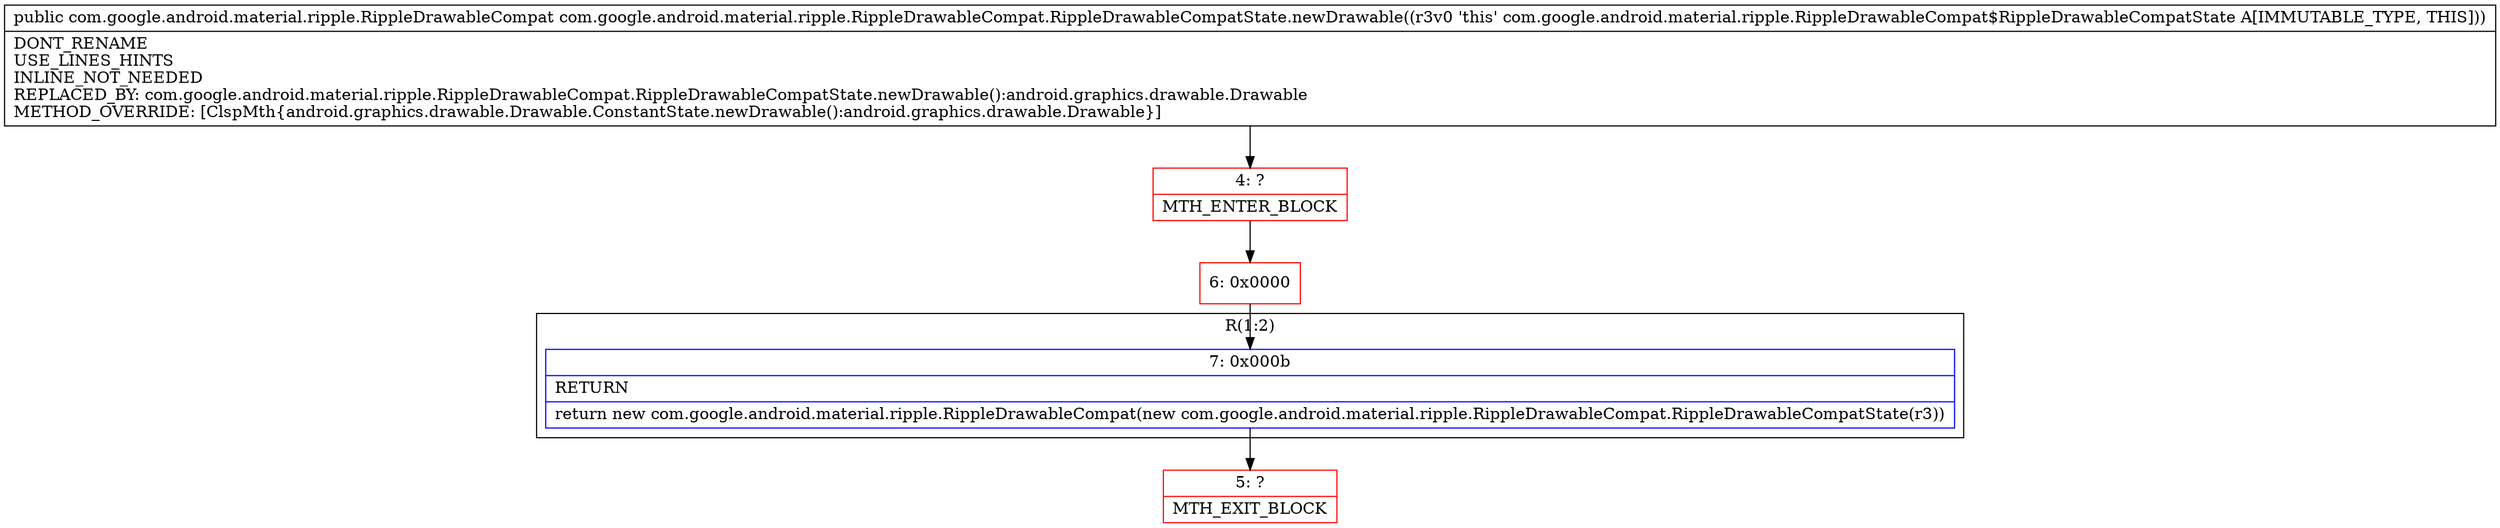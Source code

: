 digraph "CFG forcom.google.android.material.ripple.RippleDrawableCompat.RippleDrawableCompatState.newDrawable()Lcom\/google\/android\/material\/ripple\/RippleDrawableCompat;" {
subgraph cluster_Region_649381563 {
label = "R(1:2)";
node [shape=record,color=blue];
Node_7 [shape=record,label="{7\:\ 0x000b|RETURN\l|return new com.google.android.material.ripple.RippleDrawableCompat(new com.google.android.material.ripple.RippleDrawableCompat.RippleDrawableCompatState(r3))\l}"];
}
Node_4 [shape=record,color=red,label="{4\:\ ?|MTH_ENTER_BLOCK\l}"];
Node_6 [shape=record,color=red,label="{6\:\ 0x0000}"];
Node_5 [shape=record,color=red,label="{5\:\ ?|MTH_EXIT_BLOCK\l}"];
MethodNode[shape=record,label="{public com.google.android.material.ripple.RippleDrawableCompat com.google.android.material.ripple.RippleDrawableCompat.RippleDrawableCompatState.newDrawable((r3v0 'this' com.google.android.material.ripple.RippleDrawableCompat$RippleDrawableCompatState A[IMMUTABLE_TYPE, THIS]))  | DONT_RENAME\lUSE_LINES_HINTS\lINLINE_NOT_NEEDED\lREPLACED_BY: com.google.android.material.ripple.RippleDrawableCompat.RippleDrawableCompatState.newDrawable():android.graphics.drawable.Drawable\lMETHOD_OVERRIDE: [ClspMth\{android.graphics.drawable.Drawable.ConstantState.newDrawable():android.graphics.drawable.Drawable\}]\l}"];
MethodNode -> Node_4;Node_7 -> Node_5;
Node_4 -> Node_6;
Node_6 -> Node_7;
}


